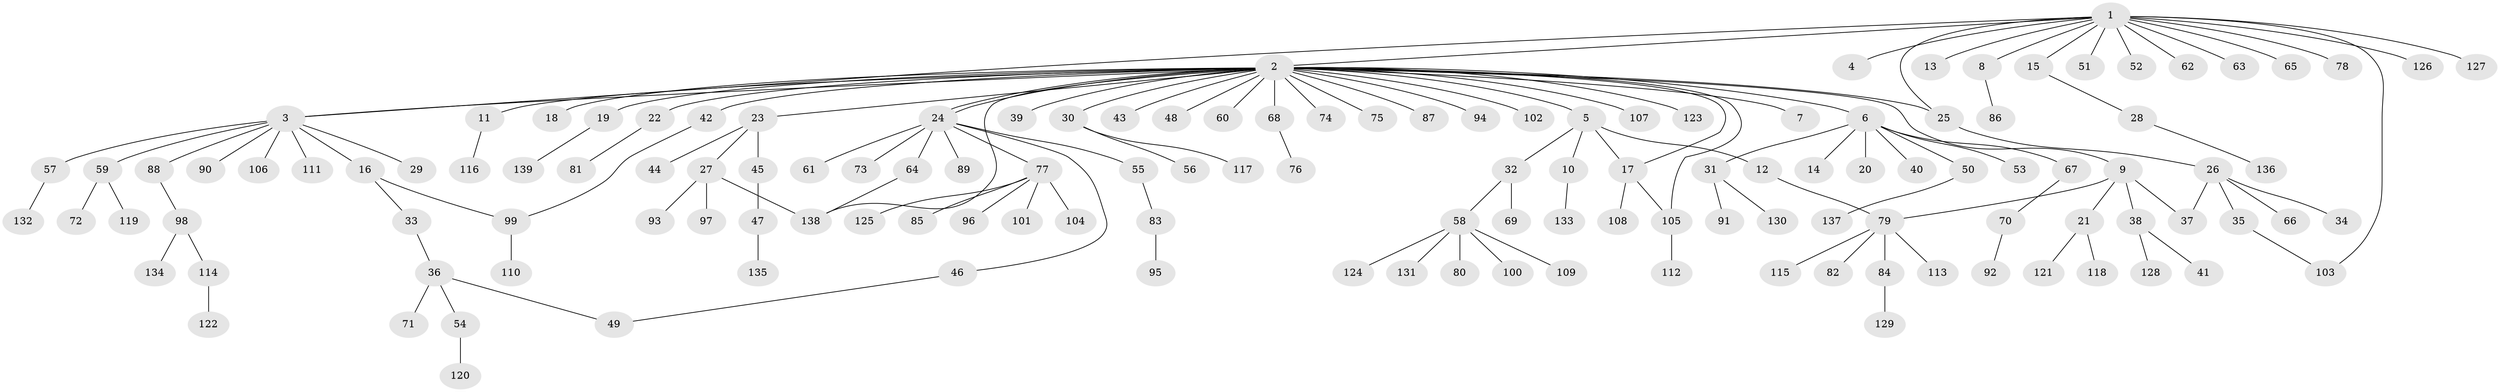 // coarse degree distribution, {5: 0.07142857142857142, 16: 0.023809523809523808, 6: 0.023809523809523808, 3: 0.16666666666666666, 1: 0.47619047619047616, 2: 0.21428571428571427, 4: 0.023809523809523808}
// Generated by graph-tools (version 1.1) at 2025/50/03/04/25 22:50:30]
// undirected, 139 vertices, 150 edges
graph export_dot {
  node [color=gray90,style=filled];
  1;
  2;
  3;
  4;
  5;
  6;
  7;
  8;
  9;
  10;
  11;
  12;
  13;
  14;
  15;
  16;
  17;
  18;
  19;
  20;
  21;
  22;
  23;
  24;
  25;
  26;
  27;
  28;
  29;
  30;
  31;
  32;
  33;
  34;
  35;
  36;
  37;
  38;
  39;
  40;
  41;
  42;
  43;
  44;
  45;
  46;
  47;
  48;
  49;
  50;
  51;
  52;
  53;
  54;
  55;
  56;
  57;
  58;
  59;
  60;
  61;
  62;
  63;
  64;
  65;
  66;
  67;
  68;
  69;
  70;
  71;
  72;
  73;
  74;
  75;
  76;
  77;
  78;
  79;
  80;
  81;
  82;
  83;
  84;
  85;
  86;
  87;
  88;
  89;
  90;
  91;
  92;
  93;
  94;
  95;
  96;
  97;
  98;
  99;
  100;
  101;
  102;
  103;
  104;
  105;
  106;
  107;
  108;
  109;
  110;
  111;
  112;
  113;
  114;
  115;
  116;
  117;
  118;
  119;
  120;
  121;
  122;
  123;
  124;
  125;
  126;
  127;
  128;
  129;
  130;
  131;
  132;
  133;
  134;
  135;
  136;
  137;
  138;
  139;
  1 -- 2;
  1 -- 3;
  1 -- 4;
  1 -- 8;
  1 -- 13;
  1 -- 15;
  1 -- 25;
  1 -- 51;
  1 -- 52;
  1 -- 62;
  1 -- 63;
  1 -- 65;
  1 -- 78;
  1 -- 103;
  1 -- 126;
  1 -- 127;
  2 -- 3;
  2 -- 5;
  2 -- 6;
  2 -- 7;
  2 -- 9;
  2 -- 11;
  2 -- 17;
  2 -- 18;
  2 -- 19;
  2 -- 22;
  2 -- 23;
  2 -- 24;
  2 -- 24;
  2 -- 25;
  2 -- 30;
  2 -- 39;
  2 -- 42;
  2 -- 43;
  2 -- 48;
  2 -- 60;
  2 -- 68;
  2 -- 74;
  2 -- 75;
  2 -- 87;
  2 -- 94;
  2 -- 102;
  2 -- 105;
  2 -- 107;
  2 -- 123;
  2 -- 138;
  3 -- 16;
  3 -- 29;
  3 -- 57;
  3 -- 59;
  3 -- 88;
  3 -- 90;
  3 -- 106;
  3 -- 111;
  5 -- 10;
  5 -- 12;
  5 -- 17;
  5 -- 32;
  6 -- 14;
  6 -- 20;
  6 -- 31;
  6 -- 40;
  6 -- 50;
  6 -- 53;
  6 -- 67;
  8 -- 86;
  9 -- 21;
  9 -- 37;
  9 -- 38;
  9 -- 79;
  10 -- 133;
  11 -- 116;
  12 -- 79;
  15 -- 28;
  16 -- 33;
  16 -- 99;
  17 -- 105;
  17 -- 108;
  19 -- 139;
  21 -- 118;
  21 -- 121;
  22 -- 81;
  23 -- 27;
  23 -- 44;
  23 -- 45;
  24 -- 46;
  24 -- 55;
  24 -- 61;
  24 -- 64;
  24 -- 73;
  24 -- 77;
  24 -- 89;
  25 -- 26;
  26 -- 34;
  26 -- 35;
  26 -- 37;
  26 -- 66;
  27 -- 93;
  27 -- 97;
  27 -- 138;
  28 -- 136;
  30 -- 56;
  30 -- 117;
  31 -- 91;
  31 -- 130;
  32 -- 58;
  32 -- 69;
  33 -- 36;
  35 -- 103;
  36 -- 49;
  36 -- 54;
  36 -- 71;
  38 -- 41;
  38 -- 128;
  42 -- 99;
  45 -- 47;
  46 -- 49;
  47 -- 135;
  50 -- 137;
  54 -- 120;
  55 -- 83;
  57 -- 132;
  58 -- 80;
  58 -- 100;
  58 -- 109;
  58 -- 124;
  58 -- 131;
  59 -- 72;
  59 -- 119;
  64 -- 138;
  67 -- 70;
  68 -- 76;
  70 -- 92;
  77 -- 85;
  77 -- 96;
  77 -- 101;
  77 -- 104;
  77 -- 125;
  79 -- 82;
  79 -- 84;
  79 -- 113;
  79 -- 115;
  83 -- 95;
  84 -- 129;
  88 -- 98;
  98 -- 114;
  98 -- 134;
  99 -- 110;
  105 -- 112;
  114 -- 122;
}
